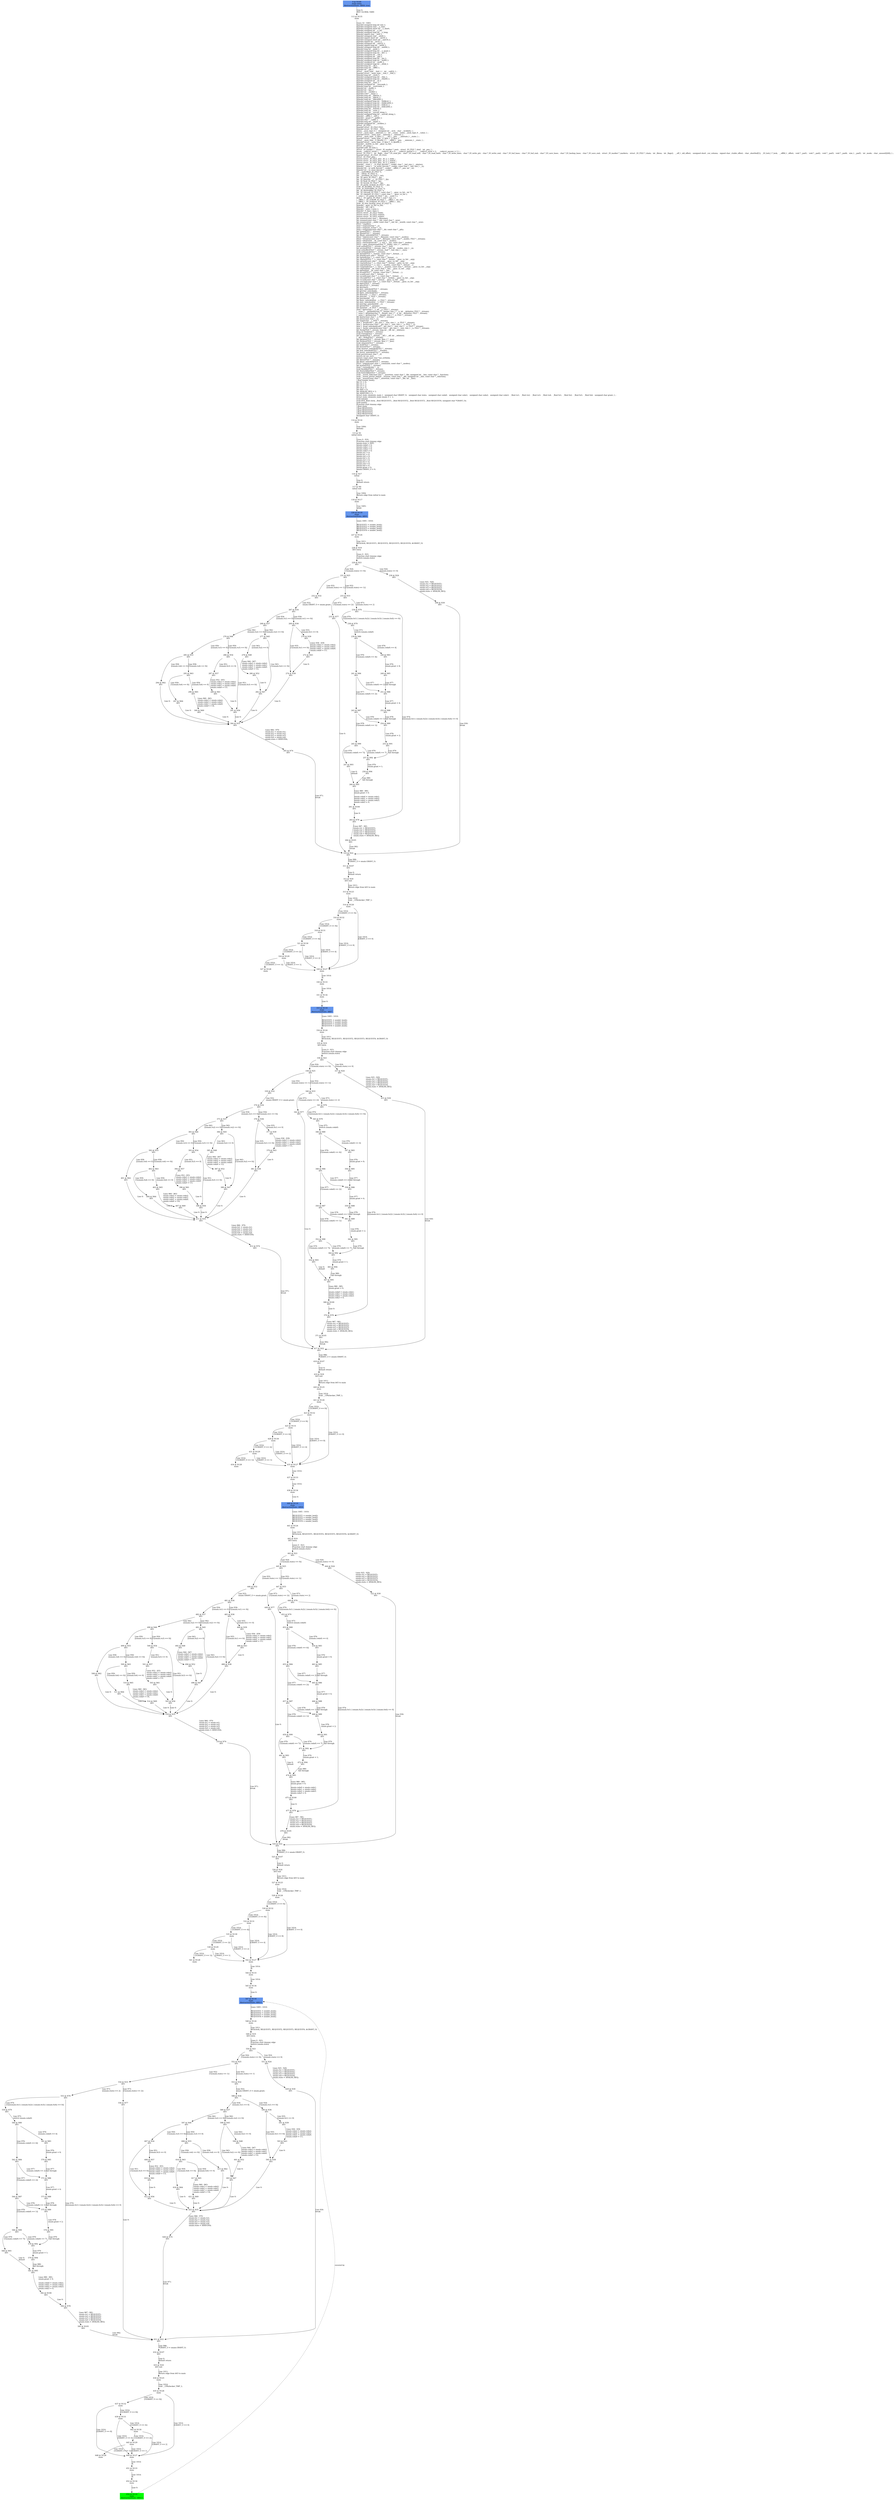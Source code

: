 digraph ARG {
node [style="filled" shape="box" color="white"]
0 [fillcolor="cornflowerblue" label="0 @ N109\nmain entry\nAbstractionState: ABS0: true\n" id="0"]
113 [label="113 @ N135\nmain\n" id="113"]
114 [label="114 @ N116\nmain\n" id="114"]
115 [label="115 @ N1\ninitial entry\n" id="115"]
116 [label="116 @ N17\ninitial\n" id="116"]
117 [label="117 @ N0\ninitial exit\n" id="117"]
118 [label="118 @ N117\nmain\n" id="118"]
226 [fillcolor="cornflowerblue" label="226 @ N118\nmain\nAbstractionState: ABS5\n" id="226"]
227 [label="227 @ N124\nmain\n" id="227"]
228 [label="228 @ N19\nb03 entry\n" id="228"]
229 [label="229 @ N21\nb03\n" id="229"]
231 [label="231 @ N25\nb03\n" id="231"]
233 [label="233 @ N33\nb03\n" id="233"]
235 [label="235 @ N77\nb03\n" id="235"]
310 [label="310 @ N22\nb03\n" id="310"]
311 [label="311 @ N107\nb03\n" id="311"]
312 [label="312 @ N18\nb03 exit\n" id="312"]
313 [label="313 @ N125\nmain\n" id="313"]
314 [label="314 @ N126\nmain\n" id="314"]
328 [label="328 @ N127\nmain\n" id="328"]
330 [label="330 @ N133\nmain\n" id="330"]
331 [label="331 @ N134\nmain\n" id="331"]
333 [fillcolor="cornflowerblue" label="333 @ N118\nmain\nAbstractionState: ABS7\n" id="333"]
334 [label="334 @ N124\nmain\n" id="334"]
335 [label="335 @ N19\nb03 entry\n" id="335"]
336 [label="336 @ N21\nb03\n" id="336"]
338 [label="338 @ N25\nb03\n" id="338"]
340 [label="340 @ N33\nb03\n" id="340"]
342 [label="342 @ N77\nb03\n" id="342"]
417 [label="417 @ N22\nb03\n" id="417"]
418 [label="418 @ N107\nb03\n" id="418"]
419 [label="419 @ N18\nb03 exit\n" id="419"]
420 [label="420 @ N125\nmain\n" id="420"]
421 [label="421 @ N126\nmain\n" id="421"]
435 [label="435 @ N127\nmain\n" id="435"]
437 [label="437 @ N133\nmain\n" id="437"]
438 [label="438 @ N134\nmain\n" id="438"]
440 [fillcolor="cornflowerblue" label="440 @ N118\nmain\nAbstractionState: ABS9\n" id="440"]
441 [label="441 @ N124\nmain\n" id="441"]
442 [label="442 @ N19\nb03 entry\n" id="442"]
443 [label="443 @ N21\nb03\n" id="443"]
445 [label="445 @ N25\nb03\n" id="445"]
447 [label="447 @ N33\nb03\n" id="447"]
449 [label="449 @ N77\nb03\n" id="449"]
524 [label="524 @ N22\nb03\n" id="524"]
525 [label="525 @ N107\nb03\n" id="525"]
526 [label="526 @ N18\nb03 exit\n" id="526"]
527 [label="527 @ N125\nmain\n" id="527"]
528 [label="528 @ N126\nmain\n" id="528"]
542 [label="542 @ N127\nmain\n" id="542"]
544 [label="544 @ N133\nmain\n" id="544"]
545 [label="545 @ N134\nmain\n" id="545"]
547 [fillcolor="cornflowerblue" label="547 @ N118\nmain\nAbstractionState: ABS11\n" id="547"]
548 [label="548 @ N124\nmain\n" id="548"]
549 [label="549 @ N19\nb03 entry\n" id="549"]
550 [label="550 @ N21\nb03\n" id="550"]
552 [label="552 @ N25\nb03\n" id="552"]
554 [label="554 @ N33\nb03\n" id="554"]
556 [label="556 @ N77\nb03\n" id="556"]
631 [label="631 @ N22\nb03\n" id="631"]
632 [label="632 @ N107\nb03\n" id="632"]
633 [label="633 @ N18\nb03 exit\n" id="633"]
634 [label="634 @ N125\nmain\n" id="634"]
635 [label="635 @ N126\nmain\n" id="635"]
649 [label="649 @ N127\nmain\n" id="649"]
651 [label="651 @ N133\nmain\n" id="651"]
652 [label="652 @ N134\nmain\n" id="652"]
654 [fillcolor="green" label="654 @ N118\nmain\nAbstractionState: ABS13\n" id="654"]
637 [label="637 @ N132\nmain\n" id="637"]
639 [label="639 @ N131\nmain\n" id="639"]
642 [label="642 @ N130\nmain\n" id="642"]
645 [label="645 @ N129\nmain\n" id="645"]
648 [label="648 @ N128\nmain\n" id="648"]
555 [label="555 @ N76\nb03\n" id="555"]
584 [label="584 @ N78\nb03\n" id="584"]
585 [label="585 @ N105\nb03\n" id="585"]
559 [label="559 @ N79\nb03\n" id="559"]
560 [label="560 @ N80\nb03\n" id="560"]
562 [label="562 @ N84\nb03\n" id="562"]
572 [label="572 @ N86\nb03\n" id="572"]
573 [label="573 @ N88\nb03\n" id="573"]
575 [label="575 @ N89\nb03\n" id="575"]
576 [label="576 @ N91\nb03\n" id="576"]
578 [label="578 @ N92\nb03\n" id="578"]
579 [label="579 @ N94\nb03\n" id="579"]
581 [label="581 @ N95\nb03\n" id="581"]
582 [label="582 @ N100\nb03\n" id="582"]
564 [label="564 @ N87\nb03\n" id="564"]
566 [label="566 @ N90\nb03\n" id="566"]
568 [label="568 @ N93\nb03\n" id="568"]
561 [label="561 @ N83\nb03\n" id="561"]
570 [label="570 @ N85\nb03\n" id="570"]
553 [label="553 @ N32\nb03\n" id="553"]
588 [label="588 @ N34\nb03\n" id="588"]
590 [label="590 @ N36\nb03\n" id="590"]
595 [label="595 @ N38\nb03\n" id="595"]
625 [label="625 @ N35\nb03\n" id="625"]
626 [label="626 @ N74\nb03\n" id="626"]
591 [label="591 @ N39\nb03\n" id="591"]
593 [label="593 @ N43\nb03\n" id="593"]
589 [label="589 @ N37\nb03\n" id="589"]
598 [label="598 @ N45\nb03\n" id="598"]
603 [label="603 @ N47\nb03\n" id="603"]
599 [label="599 @ N48\nb03\n" id="599"]
601 [label="601 @ N52\nb03\n" id="601"]
597 [label="597 @ N46\nb03\n" id="597"]
607 [label="607 @ N54\nb03\n" id="607"]
612 [label="612 @ N56\nb03\n" id="612"]
608 [label="608 @ N57\nb03\n" id="608"]
610 [label="610 @ N61\nb03\n" id="610"]
606 [label="606 @ N55\nb03\n" id="606"]
616 [label="616 @ N63\nb03\n" id="616"]
618 [label="618 @ N64\nb03\n" id="618"]
617 [label="617 @ N65\nb03\n" id="617"]
621 [label="621 @ N69\nb03\n" id="621"]
615 [label="615 @ N62\nb03\n" id="615"]
551 [label="551 @ N24\nb03\n" id="551"]
629 [label="629 @ N30\nb03\n" id="629"]
530 [label="530 @ N132\nmain\n" id="530"]
532 [label="532 @ N131\nmain\n" id="532"]
535 [label="535 @ N130\nmain\n" id="535"]
538 [label="538 @ N129\nmain\n" id="538"]
541 [label="541 @ N128\nmain\n" id="541"]
448 [label="448 @ N76\nb03\n" id="448"]
477 [label="477 @ N78\nb03\n" id="477"]
478 [label="478 @ N105\nb03\n" id="478"]
452 [label="452 @ N79\nb03\n" id="452"]
453 [label="453 @ N80\nb03\n" id="453"]
455 [label="455 @ N84\nb03\n" id="455"]
465 [label="465 @ N86\nb03\n" id="465"]
466 [label="466 @ N88\nb03\n" id="466"]
468 [label="468 @ N89\nb03\n" id="468"]
469 [label="469 @ N91\nb03\n" id="469"]
471 [label="471 @ N92\nb03\n" id="471"]
472 [label="472 @ N94\nb03\n" id="472"]
474 [label="474 @ N95\nb03\n" id="474"]
475 [label="475 @ N100\nb03\n" id="475"]
457 [label="457 @ N87\nb03\n" id="457"]
459 [label="459 @ N90\nb03\n" id="459"]
461 [label="461 @ N93\nb03\n" id="461"]
454 [label="454 @ N83\nb03\n" id="454"]
463 [label="463 @ N85\nb03\n" id="463"]
446 [label="446 @ N32\nb03\n" id="446"]
481 [label="481 @ N34\nb03\n" id="481"]
483 [label="483 @ N36\nb03\n" id="483"]
488 [label="488 @ N38\nb03\n" id="488"]
518 [label="518 @ N35\nb03\n" id="518"]
519 [label="519 @ N74\nb03\n" id="519"]
484 [label="484 @ N39\nb03\n" id="484"]
486 [label="486 @ N43\nb03\n" id="486"]
482 [label="482 @ N37\nb03\n" id="482"]
491 [label="491 @ N45\nb03\n" id="491"]
496 [label="496 @ N47\nb03\n" id="496"]
492 [label="492 @ N48\nb03\n" id="492"]
494 [label="494 @ N52\nb03\n" id="494"]
490 [label="490 @ N46\nb03\n" id="490"]
500 [label="500 @ N54\nb03\n" id="500"]
505 [label="505 @ N56\nb03\n" id="505"]
501 [label="501 @ N57\nb03\n" id="501"]
503 [label="503 @ N61\nb03\n" id="503"]
499 [label="499 @ N55\nb03\n" id="499"]
509 [label="509 @ N63\nb03\n" id="509"]
511 [label="511 @ N64\nb03\n" id="511"]
510 [label="510 @ N65\nb03\n" id="510"]
514 [label="514 @ N69\nb03\n" id="514"]
508 [label="508 @ N62\nb03\n" id="508"]
444 [label="444 @ N24\nb03\n" id="444"]
522 [label="522 @ N30\nb03\n" id="522"]
423 [label="423 @ N132\nmain\n" id="423"]
425 [label="425 @ N131\nmain\n" id="425"]
428 [label="428 @ N130\nmain\n" id="428"]
431 [label="431 @ N129\nmain\n" id="431"]
434 [label="434 @ N128\nmain\n" id="434"]
341 [label="341 @ N76\nb03\n" id="341"]
370 [label="370 @ N78\nb03\n" id="370"]
371 [label="371 @ N105\nb03\n" id="371"]
345 [label="345 @ N79\nb03\n" id="345"]
346 [label="346 @ N80\nb03\n" id="346"]
348 [label="348 @ N84\nb03\n" id="348"]
358 [label="358 @ N86\nb03\n" id="358"]
359 [label="359 @ N88\nb03\n" id="359"]
361 [label="361 @ N89\nb03\n" id="361"]
362 [label="362 @ N91\nb03\n" id="362"]
364 [label="364 @ N92\nb03\n" id="364"]
365 [label="365 @ N94\nb03\n" id="365"]
367 [label="367 @ N95\nb03\n" id="367"]
368 [label="368 @ N100\nb03\n" id="368"]
350 [label="350 @ N87\nb03\n" id="350"]
352 [label="352 @ N90\nb03\n" id="352"]
354 [label="354 @ N93\nb03\n" id="354"]
347 [label="347 @ N83\nb03\n" id="347"]
356 [label="356 @ N85\nb03\n" id="356"]
339 [label="339 @ N32\nb03\n" id="339"]
374 [label="374 @ N34\nb03\n" id="374"]
376 [label="376 @ N36\nb03\n" id="376"]
381 [label="381 @ N38\nb03\n" id="381"]
411 [label="411 @ N35\nb03\n" id="411"]
412 [label="412 @ N74\nb03\n" id="412"]
377 [label="377 @ N39\nb03\n" id="377"]
379 [label="379 @ N43\nb03\n" id="379"]
375 [label="375 @ N37\nb03\n" id="375"]
384 [label="384 @ N45\nb03\n" id="384"]
389 [label="389 @ N47\nb03\n" id="389"]
385 [label="385 @ N48\nb03\n" id="385"]
387 [label="387 @ N52\nb03\n" id="387"]
383 [label="383 @ N46\nb03\n" id="383"]
393 [label="393 @ N54\nb03\n" id="393"]
398 [label="398 @ N56\nb03\n" id="398"]
394 [label="394 @ N57\nb03\n" id="394"]
396 [label="396 @ N61\nb03\n" id="396"]
392 [label="392 @ N55\nb03\n" id="392"]
402 [label="402 @ N63\nb03\n" id="402"]
404 [label="404 @ N64\nb03\n" id="404"]
403 [label="403 @ N65\nb03\n" id="403"]
407 [label="407 @ N69\nb03\n" id="407"]
401 [label="401 @ N62\nb03\n" id="401"]
337 [label="337 @ N24\nb03\n" id="337"]
415 [label="415 @ N30\nb03\n" id="415"]
316 [label="316 @ N132\nmain\n" id="316"]
318 [label="318 @ N131\nmain\n" id="318"]
321 [label="321 @ N130\nmain\n" id="321"]
324 [label="324 @ N129\nmain\n" id="324"]
327 [label="327 @ N128\nmain\n" id="327"]
234 [label="234 @ N76\nb03\n" id="234"]
263 [label="263 @ N78\nb03\n" id="263"]
264 [label="264 @ N105\nb03\n" id="264"]
238 [label="238 @ N79\nb03\n" id="238"]
239 [label="239 @ N80\nb03\n" id="239"]
241 [label="241 @ N84\nb03\n" id="241"]
251 [label="251 @ N86\nb03\n" id="251"]
252 [label="252 @ N88\nb03\n" id="252"]
254 [label="254 @ N89\nb03\n" id="254"]
255 [label="255 @ N91\nb03\n" id="255"]
257 [label="257 @ N92\nb03\n" id="257"]
258 [label="258 @ N94\nb03\n" id="258"]
260 [label="260 @ N95\nb03\n" id="260"]
261 [label="261 @ N100\nb03\n" id="261"]
243 [label="243 @ N87\nb03\n" id="243"]
245 [label="245 @ N90\nb03\n" id="245"]
247 [label="247 @ N93\nb03\n" id="247"]
240 [label="240 @ N83\nb03\n" id="240"]
249 [label="249 @ N85\nb03\n" id="249"]
232 [label="232 @ N32\nb03\n" id="232"]
267 [label="267 @ N34\nb03\n" id="267"]
269 [label="269 @ N36\nb03\n" id="269"]
274 [label="274 @ N38\nb03\n" id="274"]
304 [label="304 @ N35\nb03\n" id="304"]
305 [label="305 @ N74\nb03\n" id="305"]
270 [label="270 @ N39\nb03\n" id="270"]
272 [label="272 @ N43\nb03\n" id="272"]
268 [label="268 @ N37\nb03\n" id="268"]
277 [label="277 @ N45\nb03\n" id="277"]
282 [label="282 @ N47\nb03\n" id="282"]
278 [label="278 @ N48\nb03\n" id="278"]
280 [label="280 @ N52\nb03\n" id="280"]
276 [label="276 @ N46\nb03\n" id="276"]
286 [label="286 @ N54\nb03\n" id="286"]
291 [label="291 @ N56\nb03\n" id="291"]
287 [label="287 @ N57\nb03\n" id="287"]
289 [label="289 @ N61\nb03\n" id="289"]
285 [label="285 @ N55\nb03\n" id="285"]
295 [label="295 @ N63\nb03\n" id="295"]
297 [label="297 @ N64\nb03\n" id="297"]
296 [label="296 @ N65\nb03\n" id="296"]
300 [label="300 @ N69\nb03\n" id="300"]
294 [label="294 @ N62\nb03\n" id="294"]
230 [label="230 @ N24\nb03\n" id="230"]
308 [label="308 @ N30\nb03\n" id="308"]
0 -> 113 [label="Line 0: \lINIT GLOBAL VARS\l" id="0 -> 113"]
113 -> 114 [label="Lines 33 - 1003: \ltypedef unsigned long int size_t;\ltypedef unsigned char __u_char;\ltypedef unsigned short int __u_short;\ltypedef unsigned int __u_int;\ltypedef unsigned long int __u_long;\ltypedef signed char __int8_t;\ltypedef unsigned char __uint8_t;\ltypedef signed short int __int16_t;\ltypedef unsigned short int __uint16_t;\ltypedef signed int __int32_t;\ltypedef unsigned int __uint32_t;\ltypedef signed long int __int64_t;\ltypedef unsigned long int __uint64_t;\ltypedef long int __quad_t;\ltypedef unsigned long int __u_quad_t;\ltypedef unsigned long int __dev_t;\ltypedef unsigned int __uid_t;\ltypedef unsigned int __gid_t;\ltypedef unsigned long int __ino_t;\ltypedef unsigned long int __ino64_t;\ltypedef unsigned int __mode_t;\ltypedef unsigned long int __nlink_t;\ltypedef long int __off_t;\ltypedef long int __off64_t;\ltypedef int __pid_t;\lstruct __anon_type___fsid_t {   int __val[2]; } ;\ltypedef struct __anon_type___fsid_t __fsid_t;\ltypedef long int __clock_t;\ltypedef unsigned long int __rlim_t;\ltypedef unsigned long int __rlim64_t;\ltypedef unsigned int __id_t;\ltypedef long int __time_t;\ltypedef unsigned int __useconds_t;\ltypedef long int __suseconds_t;\ltypedef int __daddr_t;\ltypedef int __key_t;\ltypedef int __clockid_t;\ltypedef void *__timer_t;\ltypedef long int __blksize_t;\ltypedef long int __blkcnt_t;\ltypedef long int __blkcnt64_t;\ltypedef unsigned long int __fsblkcnt_t;\ltypedef unsigned long int __fsblkcnt64_t;\ltypedef unsigned long int __fsfilcnt_t;\ltypedef unsigned long int __fsfilcnt64_t;\ltypedef long int __fsword_t;\ltypedef long int __ssize_t;\ltypedef long int __syscall_slong_t;\ltypedef unsigned long int __syscall_ulong_t;\ltypedef __off64_t __loff_t;\ltypedef __quad_t *__qaddr_t;\ltypedef char *__caddr_t;\ltypedef long int __intptr_t;\ltypedef unsigned int __socklen_t;\lstruct _IO_FILE ;\ltypedef struct _IO_FILE FILE;\ltypedef struct _IO_FILE __FILE;\lunion __anon_type_0 {   unsigned int __wch;   char __wchb[4]; } ;\lstruct __anon_type___mbstate_t {   int __count;   union __anon_type_0 __value; } ;\ltypedef struct __anon_type___mbstate_t __mbstate_t;\lstruct __anon_type__G_fpos_t {   __off_t __pos;   __mbstate_t __state; } ;\ltypedef struct __anon_type__G_fpos_t _G_fpos_t;\lstruct __anon_type__G_fpos64_t {   __off64_t __pos;   __mbstate_t __state; } ;\ltypedef struct __anon_type__G_fpos_t _G_fpos64_t;\ltypedef __builtin_va_list __gnuc_va_list;\lstruct _IO_jump_t ;\ltypedef void _IO_lock_t;\lstruct _IO_marker {   struct _IO_marker *_next;   struct _IO_FILE *_sbuf;   int _pos; } ;\lenum __codecvt_result {   __codecvt_ok = 0,   __codecvt_partial = 1,   __codecvt_error = 2,   __codecvt_noconv = 3 } ;\lstruct _IO_FILE {   int _flags;   char *_IO_read_ptr;   char *_IO_read_end;   char *_IO_read_base;   char *_IO_write_base;   char *_IO_write_ptr;   char *_IO_write_end;   char *_IO_buf_base;   char *_IO_buf_end;   char *_IO_save_base;   char *_IO_backup_base;   char *_IO_save_end;   struct _IO_marker *_markers;   struct _IO_FILE *_chain;   int _fileno;   int _flags2;   __off_t _old_offset;   unsigned short _cur_column;   signed char _vtable_offset;   char _shortbuf[1];   _IO_lock_t *_lock;   __off64_t _offset;   void *__pad1;   void *__pad2;   void *__pad3;   void *__pad4;   size_t __pad5;   int _mode;   char _unused2[40]; } ;\ltypedef struct _IO_FILE _IO_FILE;\lstruct _IO_FILE_plus ;\lextern struct _IO_FILE_plus _IO_2_1_stdin_;\lextern struct _IO_FILE_plus _IO_2_1_stdout_;\lextern struct _IO_FILE_plus _IO_2_1_stderr_;\ltypedef __ssize_t  __io_read_fn(void *__cookie, char *__buf, size_t __nbytes);\ltypedef __ssize_t  __io_write_fn(void *__cookie, const char *__buf, size_t __n);\ltypedef int __io_seek_fn(void *__cookie, __off64_t *__pos, int __w);\ltypedef int __io_close_fn(void *__cookie);\lint __underflow(_IO_FILE *);\lint __uflow(_IO_FILE *);\lint __overflow(_IO_FILE *, int);\lint _IO_getc(_IO_FILE *__fp);\lint _IO_putc(int __c, _IO_FILE *__fp);\lint _IO_feof(_IO_FILE *__fp);\lint _IO_ferror(_IO_FILE *__fp);\lint _IO_peekc_locked(_IO_FILE *__fp);\lvoid _IO_flockfile(_IO_FILE *);\lvoid _IO_funlockfile(_IO_FILE *);\lint _IO_ftrylockfile(_IO_FILE *);\lint _IO_vfscanf(_IO_FILE *, const char *, __gnuc_va_list , int *);\lint _IO_vfprintf(_IO_FILE *, const char *, __gnuc_va_list );\l__ssize_t  _IO_padn(_IO_FILE *, int, __ssize_t );\lsize_t  _IO_sgetn(_IO_FILE *, void *, size_t );\l__off64_t  _IO_seekoff(_IO_FILE *, __off64_t , int, int);\l__off64_t  _IO_seekpos(_IO_FILE *, __off64_t , int);\lvoid _IO_free_backup_area(_IO_FILE *);\ltypedef __gnuc_va_list va_list;\ltypedef __off_t off_t;\ltypedef __ssize_t ssize_t;\ltypedef _G_fpos_t fpos_t;\lextern struct _IO_FILE *stdin;\lextern struct _IO_FILE *stdout;\lextern struct _IO_FILE *stderr;\lint remove(const char *__filename);\lint rename(const char *__old, const char *__new);\lint renameat(int __oldfd, const char *__old, int __newfd, const char *__new);\lFILE * tmpfile();\lchar * tmpnam(char *__s);\lchar * tmpnam_r(char *__s);\lchar * tempnam(const char *__dir, const char *__pfx);\lint fclose(FILE *__stream);\lint fflush(FILE *__stream);\lint fflush_unlocked(FILE *__stream);\lFILE * fopen(const char *__filename, const char *__modes);\lFILE * freopen(const char *__filename, const char *__modes, FILE *__stream);\lFILE * fdopen(int __fd, const char *__modes);\lFILE * fmemopen(void *__s, size_t __len, const char *__modes);\lFILE * open_memstream(char **__bufloc, size_t *__sizeloc);\lvoid setbuf(FILE *__stream, char *__buf);\lint setvbuf(FILE *__stream, char *__buf, int __modes, size_t __n);\lvoid setbuffer(FILE *__stream, char *__buf, size_t __size);\lvoid setlinebuf(FILE *__stream);\lint fprintf(FILE *__stream, const char *__format, ...);\lint printf(const char *__format, ...);\lint sprintf(char *__s, const char *__format, ...);\lint vfprintf(FILE *__s, const char *__format, __gnuc_va_list __arg);\lint vprintf(const char *__format, __gnuc_va_list __arg);\lint vsprintf(char *__s, const char *__format, __gnuc_va_list __arg);\lint snprintf(char *__s, size_t __maxlen, const char *__format, ...);\lint vsnprintf(char *__s, size_t __maxlen, const char *__format, __gnuc_va_list __arg);\lint vdprintf(int __fd, const char *__fmt, __gnuc_va_list __arg);\lint dprintf(int __fd, const char *__fmt, ...);\lint fscanf(FILE *__stream, const char *__format, ...);\lint scanf(const char *__format, ...);\lint sscanf(const char *__s, const char *__format, ...);\lint vfscanf(FILE *__s, const char *__format, __gnuc_va_list __arg);\lint vscanf(const char *__format, __gnuc_va_list __arg);\lint vsscanf(const char *__s, const char *__format, __gnuc_va_list __arg);\lint fgetc(FILE *__stream);\lint getc(FILE *__stream);\lint getchar();\lint getc_unlocked(FILE *__stream);\lint getchar_unlocked();\lint fgetc_unlocked(FILE *__stream);\lint fputc(int __c, FILE *__stream);\lint putc(int __c, FILE *__stream);\lint putchar(int __c);\lint fputc_unlocked(int __c, FILE *__stream);\lint putc_unlocked(int __c, FILE *__stream);\lint putchar_unlocked(int __c);\lint getw(FILE *__stream);\lint putw(int __w, FILE *__stream);\lchar * fgets(char *__s, int __n, FILE *__stream);\l__ssize_t  __getdelim(char **__lineptr, size_t *__n, int __delimiter, FILE *__stream);\l__ssize_t  getdelim(char **__lineptr, size_t *__n, int __delimiter, FILE *__stream);\l__ssize_t  getline(char **__lineptr, size_t *__n, FILE *__stream);\lint fputs(const char *__s, FILE *__stream);\lint puts(const char *__s);\lint ungetc(int __c, FILE *__stream);\lsize_t  fread(void *__ptr, size_t __size, size_t __n, FILE *__stream);\lsize_t  fwrite(const void *__ptr, size_t __size, size_t __n, FILE *__s);\lsize_t  fread_unlocked(void *__ptr, size_t __size, size_t __n, FILE *__stream);\lsize_t  fwrite_unlocked(const void *__ptr, size_t __size, size_t __n, FILE *__stream);\lint fseek(FILE *__stream, long int __off, int __whence);\llong int ftell(FILE *__stream);\lvoid rewind(FILE *__stream);\lint fseeko(FILE *__stream, __off_t __off, int __whence);\l__off_t  ftello(FILE *__stream);\lint fgetpos(FILE *__stream, fpos_t *__pos);\lint fsetpos(FILE *__stream, fpos_t *__pos);\lvoid clearerr(FILE *__stream);\lint feof(FILE *__stream);\lint ferror(FILE *__stream);\lvoid clearerr_unlocked(FILE *__stream);\lint feof_unlocked(FILE *__stream);\lint ferror_unlocked(FILE *__stream);\lvoid perror(const char *__s);\lextern int sys_nerr;\lextern const const char *sys_errlist[];\lint fileno(FILE *__stream);\lint fileno_unlocked(FILE *__stream);\lFILE * popen(const char *__command, const char *__modes);\lint pclose(FILE *__stream);\lchar * ctermid(char *__s);\lvoid flockfile(FILE *__stream);\lint ftrylockfile(FILE *__stream);\lvoid funlockfile(FILE *__stream);\lvoid __assert_fail(const char *__assertion, const char *__file, unsigned int __line, const char *__function);\lvoid __assert_perror_fail(int __errnum, const char *__file, unsigned int __line, const char *__function);\lvoid __assert(const char *__assertion, const char *__file, int __line);\l_Bool nondet_bool();\lint U1 = 0;\lint U2 = 1;\lint U3 = 2;\lint U4 = 3;\lint INIT = 0;\lint ANALISI_REQ = 1;\lint ASSEGNA = 2;\lstruct state_elements_main {   unsigned char GRANT_O;   unsigned char stato;   unsigned char coda0;   unsigned char coda1;   unsigned char coda2;   unsigned char coda3;   _Bool ru1;   _Bool ru2;   _Bool ru3;   _Bool ru4;   _Bool fu1;   _Bool fu2;   _Bool fu3;   _Bool fu4;   unsigned char grant; } ;\lstruct state_elements_main smain = {  };\lvoid initial();\lvoid b03(_Bool clock, _Bool REQUEST1, _Bool REQUEST2, _Bool REQUEST3, _Bool REQUEST4, unsigned char *GRANT_O);\lvoid main();\lFunction start dummy edge\l_Bool clock;\l_Bool REQUEST1;\l_Bool REQUEST2;\l_Bool REQUEST3;\l_Bool REQUEST4;\lunsigned char GRANT_O;\l" id="113 -> 114"]
114 -> 115 [label="Line 1004: \linitial()\l" id="114 -> 115"]
115 -> 116 [label="Lines 0 - 910: \lFunction start dummy edge\lsmain.stato = INIT;\lsmain.coda0 = 0;\lsmain.coda1 = 0;\lsmain.coda2 = 0;\lsmain.coda3 = 0;\lsmain.ru1 = 0;\lsmain.fu1 = 0;\lsmain.ru2 = 0;\lsmain.fu2 = 0;\lsmain.ru3 = 0;\lsmain.fu3 = 0;\lsmain.ru4 = 0;\lsmain.fu4 = 0;\lsmain.grant = 0;\lsmain.GRANT_O = 0;\l" id="115 -> 116"]
116 -> 117 [label="Line 0: \ldefault return\l" id="116 -> 117"]
117 -> 118 [label="Line 1004: \lReturn edge from initial to main\l" id="117 -> 118"]
118 -> 226 [label="Line 1005: \lwhile\l" id="118 -> 226"]
226 -> 227 [label="Lines 1005 - 1010: \l\lREQUEST1 = nondet_bool();\lREQUEST2 = nondet_bool();\lREQUEST3 = nondet_bool();\lREQUEST4 = nondet_bool();\l" id="226 -> 227"]
227 -> 228 [label="Line 1011: \lb03(clock, REQUEST1, REQUEST2, REQUEST3, REQUEST4, &GRANT_O)\l" id="227 -> 228"]
228 -> 229 [label="Lines 0 - 923: \lFunction start dummy edge\lswitch (smain.stato)\l" id="228 -> 229"]
229 -> 230 [label="Line 924: \l[(smain.stato) == 0]\l" id="229 -> 230"]
229 -> 231 [label="Line 924: \l[!((smain.stato) == 0)]\l" id="229 -> 231"]
231 -> 232 [label="Line 932: \l[(smain.stato) == 1]\l" id="231 -> 232"]
231 -> 233 [label="Line 932: \l[!((smain.stato) == 1)]\l" id="231 -> 233"]
233 -> 234 [label="Line 973: \l[(smain.stato) == 2]\l" id="233 -> 234"]
233 -> 235 [label="Line 973: \l[!((smain.stato) == 2)]\l" id="233 -> 235"]
235 -> 310 [label="Line 0: \l\l" id="235 -> 310"]
310 -> 311 [label="Line 996: \l*GRANT_O = smain.GRANT_O;\l" id="310 -> 311"]
311 -> 312 [label="Line 0: \ldefault return\l" id="311 -> 312"]
312 -> 313 [label="Line 1011: \lReturn edge from b03 to main\l" id="312 -> 313"]
313 -> 314 [label="Line 1014: \lvoid __CPAchecker_TMP_1;\l" id="313 -> 314"]
314 -> 316 [label="Line 1014: \l[!(GRANT_O == 0)]\l" id="314 -> 316"]
314 -> 328 [label="Line 1014: \l[GRANT_O == 0]\l" id="314 -> 328"]
328 -> 330 [label="Line 1014: \l0;\l" id="328 -> 330"]
330 -> 331 [label="Line 1014: \l0;\l" id="330 -> 331"]
331 -> 333 [label="Line 0: \l\l" id="331 -> 333"]
333 -> 334 [label="Lines 1005 - 1010: \l\lREQUEST1 = nondet_bool();\lREQUEST2 = nondet_bool();\lREQUEST3 = nondet_bool();\lREQUEST4 = nondet_bool();\l" id="333 -> 334"]
334 -> 335 [label="Line 1011: \lb03(clock, REQUEST1, REQUEST2, REQUEST3, REQUEST4, &GRANT_O)\l" id="334 -> 335"]
335 -> 336 [label="Lines 0 - 923: \lFunction start dummy edge\lswitch (smain.stato)\l" id="335 -> 336"]
336 -> 337 [label="Line 924: \l[(smain.stato) == 0]\l" id="336 -> 337"]
336 -> 338 [label="Line 924: \l[!((smain.stato) == 0)]\l" id="336 -> 338"]
338 -> 339 [label="Line 932: \l[(smain.stato) == 1]\l" id="338 -> 339"]
338 -> 340 [label="Line 932: \l[!((smain.stato) == 1)]\l" id="338 -> 340"]
340 -> 341 [label="Line 973: \l[(smain.stato) == 2]\l" id="340 -> 341"]
340 -> 342 [label="Line 973: \l[!((smain.stato) == 2)]\l" id="340 -> 342"]
342 -> 417 [label="Line 0: \l\l" id="342 -> 417"]
417 -> 418 [label="Line 996: \l*GRANT_O = smain.GRANT_O;\l" id="417 -> 418"]
418 -> 419 [label="Line 0: \ldefault return\l" id="418 -> 419"]
419 -> 420 [label="Line 1011: \lReturn edge from b03 to main\l" id="419 -> 420"]
420 -> 421 [label="Line 1014: \lvoid __CPAchecker_TMP_1;\l" id="420 -> 421"]
421 -> 423 [label="Line 1014: \l[!(GRANT_O == 0)]\l" id="421 -> 423"]
421 -> 435 [label="Line 1014: \l[GRANT_O == 0]\l" id="421 -> 435"]
435 -> 437 [label="Line 1014: \l0;\l" id="435 -> 437"]
437 -> 438 [label="Line 1014: \l0;\l" id="437 -> 438"]
438 -> 440 [label="Line 0: \l\l" id="438 -> 440"]
440 -> 441 [label="Lines 1005 - 1010: \l\lREQUEST1 = nondet_bool();\lREQUEST2 = nondet_bool();\lREQUEST3 = nondet_bool();\lREQUEST4 = nondet_bool();\l" id="440 -> 441"]
441 -> 442 [label="Line 1011: \lb03(clock, REQUEST1, REQUEST2, REQUEST3, REQUEST4, &GRANT_O)\l" id="441 -> 442"]
442 -> 443 [label="Lines 0 - 923: \lFunction start dummy edge\lswitch (smain.stato)\l" id="442 -> 443"]
443 -> 444 [label="Line 924: \l[(smain.stato) == 0]\l" id="443 -> 444"]
443 -> 445 [label="Line 924: \l[!((smain.stato) == 0)]\l" id="443 -> 445"]
445 -> 446 [label="Line 932: \l[(smain.stato) == 1]\l" id="445 -> 446"]
445 -> 447 [label="Line 932: \l[!((smain.stato) == 1)]\l" id="445 -> 447"]
447 -> 448 [label="Line 973: \l[(smain.stato) == 2]\l" id="447 -> 448"]
447 -> 449 [label="Line 973: \l[!((smain.stato) == 2)]\l" id="447 -> 449"]
449 -> 524 [label="Line 0: \l\l" id="449 -> 524"]
524 -> 525 [label="Line 996: \l*GRANT_O = smain.GRANT_O;\l" id="524 -> 525"]
525 -> 526 [label="Line 0: \ldefault return\l" id="525 -> 526"]
526 -> 527 [label="Line 1011: \lReturn edge from b03 to main\l" id="526 -> 527"]
527 -> 528 [label="Line 1014: \lvoid __CPAchecker_TMP_1;\l" id="527 -> 528"]
528 -> 530 [label="Line 1014: \l[!(GRANT_O == 0)]\l" id="528 -> 530"]
528 -> 542 [label="Line 1014: \l[GRANT_O == 0]\l" id="528 -> 542"]
542 -> 544 [label="Line 1014: \l0;\l" id="542 -> 544"]
544 -> 545 [label="Line 1014: \l0;\l" id="544 -> 545"]
545 -> 547 [label="Line 0: \l\l" id="545 -> 547"]
654 -> 547 [style="dashed" weight="0" label="covered by"]
547 -> 548 [label="Lines 1005 - 1010: \l\lREQUEST1 = nondet_bool();\lREQUEST2 = nondet_bool();\lREQUEST3 = nondet_bool();\lREQUEST4 = nondet_bool();\l" id="547 -> 548"]
548 -> 549 [label="Line 1011: \lb03(clock, REQUEST1, REQUEST2, REQUEST3, REQUEST4, &GRANT_O)\l" id="548 -> 549"]
549 -> 550 [label="Lines 0 - 923: \lFunction start dummy edge\lswitch (smain.stato)\l" id="549 -> 550"]
550 -> 551 [label="Line 924: \l[(smain.stato) == 0]\l" id="550 -> 551"]
550 -> 552 [label="Line 924: \l[!((smain.stato) == 0)]\l" id="550 -> 552"]
552 -> 553 [label="Line 932: \l[(smain.stato) == 1]\l" id="552 -> 553"]
552 -> 554 [label="Line 932: \l[!((smain.stato) == 1)]\l" id="552 -> 554"]
554 -> 555 [label="Line 973: \l[(smain.stato) == 2]\l" id="554 -> 555"]
554 -> 556 [label="Line 973: \l[!((smain.stato) == 2)]\l" id="554 -> 556"]
556 -> 631 [label="Line 0: \l\l" id="556 -> 631"]
631 -> 632 [label="Line 996: \l*GRANT_O = smain.GRANT_O;\l" id="631 -> 632"]
632 -> 633 [label="Line 0: \ldefault return\l" id="632 -> 633"]
633 -> 634 [label="Line 1011: \lReturn edge from b03 to main\l" id="633 -> 634"]
634 -> 635 [label="Line 1014: \lvoid __CPAchecker_TMP_1;\l" id="634 -> 635"]
635 -> 637 [label="Line 1014: \l[!(GRANT_O == 0)]\l" id="635 -> 637"]
635 -> 649 [label="Line 1014: \l[GRANT_O == 0]\l" id="635 -> 649"]
649 -> 651 [label="Line 1014: \l0;\l" id="649 -> 651"]
651 -> 652 [label="Line 1014: \l0;\l" id="651 -> 652"]
652 -> 654 [label="Line 0: \l\l" id="652 -> 654"]
637 -> 639 [label="Line 1014: \l[!(GRANT_O == 8)]\l" id="637 -> 639"]
637 -> 649 [label="Line 1014: \l[GRANT_O == 8]\l" id="637 -> 649"]
639 -> 642 [label="Line 1014: \l[!(GRANT_O == 4)]\l" id="639 -> 642"]
639 -> 649 [label="Line 1014: \l[GRANT_O == 4]\l" id="639 -> 649"]
642 -> 645 [label="Line 1014: \l[!(GRANT_O == 2)]\l" id="642 -> 645"]
642 -> 649 [label="Line 1014: \l[GRANT_O == 2]\l" id="642 -> 649"]
645 -> 648 [label="Line 1014: \l[!(GRANT_O == 1)]\l" id="645 -> 648"]
645 -> 649 [label="Line 1014: \l[GRANT_O == 1]\l" id="645 -> 649"]
555 -> 559 [label="Line 974: \l[!(((((smain.fu1) | (smain.fu2)) | (smain.fu3)) | (smain.fu4)) == 0)]\l" id="555 -> 559"]
555 -> 584 [label="Line 974: \l[((((smain.fu1) | (smain.fu2)) | (smain.fu3)) | (smain.fu4)) == 0]\l" id="555 -> 584"]
584 -> 585 [label="Lines 987 - 991: \lsmain.ru1 = REQUEST1;\lsmain.ru2 = REQUEST2;\lsmain.ru3 = REQUEST3;\lsmain.ru4 = REQUEST4;\lsmain.stato = ANALISI_REQ;\l" id="584 -> 585"]
585 -> 631 [label="Line 992: \lbreak\l" id="585 -> 631"]
559 -> 560 [label="Line 975: \lswitch (smain.coda0)\l" id="559 -> 560"]
560 -> 561 [label="Line 976: \l[(smain.coda0) == 4]\l" id="560 -> 561"]
560 -> 562 [label="Line 976: \l[!((smain.coda0) == 4)]\l" id="560 -> 562"]
562 -> 564 [label="Line 977: \l[!((smain.coda0) == 2)]\l" id="562 -> 564"]
562 -> 572 [label="Line 977: \l[(smain.coda0) == 2]\l" id="562 -> 572"]
572 -> 573 [label="Line 977: \lsmain.grant = 4;\l" id="572 -> 573"]
573 -> 575 [label="Line 978: \lfall through\l" id="573 -> 575"]
575 -> 576 [label="Line 978: \lsmain.grant = 2;\l" id="575 -> 576"]
576 -> 578 [label="Line 979: \lfall through\l" id="576 -> 578"]
578 -> 579 [label="Line 979: \lsmain.grant = 1;\l" id="578 -> 579"]
579 -> 581 [label="Line 980: \lfall through\l" id="579 -> 581"]
581 -> 582 [label="Lines 980 - 985: \lsmain.grant = 0;\l\lsmain.coda0 = smain.coda1;\lsmain.coda1 = smain.coda2;\lsmain.coda2 = smain.coda3;\lsmain.coda3 = 0;\l" id="581 -> 582"]
582 -> 584 [label="Line 0: \l\l" id="582 -> 584"]
564 -> 566 [label="Line 978: \l[!((smain.coda0) == 1)]\l" id="564 -> 566"]
564 -> 575 [label="Line 978: \l[(smain.coda0) == 1]\l" id="564 -> 575"]
566 -> 568 [label="Line 979: \l[!((smain.coda0) == 7)]\l" id="566 -> 568"]
566 -> 578 [label="Line 979: \l[(smain.coda0) == 7]\l" id="566 -> 578"]
568 -> 581 [label="Line 0: \ldefault\l" id="568 -> 581"]
561 -> 570 [label="Line 976: \lsmain.grant = 8;\l" id="561 -> 570"]
570 -> 572 [label="Line 977: \lfall through\l" id="570 -> 572"]
553 -> 588 [label="Line 933: \lsmain.GRANT_O = smain.grant;\l" id="553 -> 588"]
588 -> 589 [label="Line 934: \l[(smain.ru1) == 0]\l" id="588 -> 589"]
588 -> 590 [label="Line 934: \l[!((smain.ru1) == 0)]\l" id="588 -> 590"]
590 -> 591 [label="Line 935: \l[(smain.fu1) == 0]\l" id="590 -> 591"]
590 -> 595 [label="Line 935: \l[!((smain.fu1) == 0)]\l" id="590 -> 595"]
595 -> 625 [label="Line 0: \l\l" id="595 -> 625"]
625 -> 626 [label="Lines 966 - 970: \lsmain.fu1 = smain.ru1;\lsmain.fu2 = smain.ru2;\lsmain.fu3 = smain.ru3;\lsmain.fu4 = smain.ru4;\lsmain.stato = ASSEGNA;\l" id="625 -> 626"]
626 -> 631 [label="Line 971: \lbreak\l" id="626 -> 631"]
591 -> 593 [label="Lines 936 - 939: \lsmain.coda3 = smain.coda2;\lsmain.coda2 = smain.coda1;\lsmain.coda1 = smain.coda0;\lsmain.coda0 = U1;\l" id="591 -> 593"]
593 -> 595 [label="Line 0: \l\l" id="593 -> 595"]
589 -> 597 [label="Line 942: \l[(smain.ru2) == 0]\l" id="589 -> 597"]
589 -> 598 [label="Line 942: \l[!((smain.ru2) == 0)]\l" id="589 -> 598"]
598 -> 599 [label="Line 943: \l[(smain.fu2) == 0]\l" id="598 -> 599"]
598 -> 603 [label="Line 943: \l[!((smain.fu2) == 0)]\l" id="598 -> 603"]
603 -> 625 [label="Line 0: \l\l" id="603 -> 625"]
599 -> 601 [label="Lines 944 - 947: \lsmain.coda3 = smain.coda2;\lsmain.coda2 = smain.coda1;\lsmain.coda1 = smain.coda0;\lsmain.coda0 = U2;\l" id="599 -> 601"]
601 -> 603 [label="Line 0: \l\l" id="601 -> 603"]
597 -> 606 [label="Line 950: \l[(smain.ru3) == 0]\l" id="597 -> 606"]
597 -> 607 [label="Line 950: \l[!((smain.ru3) == 0)]\l" id="597 -> 607"]
607 -> 608 [label="Line 951: \l[(smain.fu3) == 0]\l" id="607 -> 608"]
607 -> 612 [label="Line 951: \l[!((smain.fu3) == 0)]\l" id="607 -> 612"]
612 -> 625 [label="Line 0: \l\l" id="612 -> 625"]
608 -> 610 [label="Lines 952 - 955: \lsmain.coda3 = smain.coda2;\lsmain.coda2 = smain.coda1;\lsmain.coda1 = smain.coda0;\lsmain.coda0 = U3;\l" id="608 -> 610"]
610 -> 612 [label="Line 0: \l\l" id="610 -> 612"]
606 -> 615 [label="Line 958: \l[(smain.ru4) == 0]\l" id="606 -> 615"]
606 -> 616 [label="Line 958: \l[!((smain.ru4) == 0)]\l" id="606 -> 616"]
616 -> 617 [label="Line 959: \l[(smain.fu4) == 0]\l" id="616 -> 617"]
616 -> 618 [label="Line 959: \l[!((smain.fu4) == 0)]\l" id="616 -> 618"]
618 -> 625 [label="Line 0: \l\l" id="618 -> 625"]
617 -> 621 [label="Lines 960 - 963: \lsmain.coda3 = smain.coda2;\lsmain.coda2 = smain.coda1;\lsmain.coda1 = smain.coda0;\lsmain.coda0 = U4;\l" id="617 -> 621"]
621 -> 625 [label="Line 0: \l\l" id="621 -> 625"]
615 -> 625 [label="Line 0: \l\l" id="615 -> 625"]
551 -> 629 [label="Lines 925 - 929: \lsmain.ru1 = REQUEST1;\lsmain.ru2 = REQUEST2;\lsmain.ru3 = REQUEST3;\lsmain.ru4 = REQUEST4;\lsmain.stato = ANALISI_REQ;\l" id="551 -> 629"]
629 -> 631 [label="Line 930: \lbreak\l" id="629 -> 631"]
530 -> 532 [label="Line 1014: \l[!(GRANT_O == 8)]\l" id="530 -> 532"]
530 -> 542 [label="Line 1014: \l[GRANT_O == 8]\l" id="530 -> 542"]
532 -> 535 [label="Line 1014: \l[!(GRANT_O == 4)]\l" id="532 -> 535"]
532 -> 542 [label="Line 1014: \l[GRANT_O == 4]\l" id="532 -> 542"]
535 -> 538 [label="Line 1014: \l[!(GRANT_O == 2)]\l" id="535 -> 538"]
535 -> 542 [label="Line 1014: \l[GRANT_O == 2]\l" id="535 -> 542"]
538 -> 541 [label="Line 1014: \l[!(GRANT_O == 1)]\l" id="538 -> 541"]
538 -> 542 [label="Line 1014: \l[GRANT_O == 1]\l" id="538 -> 542"]
448 -> 452 [label="Line 974: \l[!(((((smain.fu1) | (smain.fu2)) | (smain.fu3)) | (smain.fu4)) == 0)]\l" id="448 -> 452"]
448 -> 477 [label="Line 974: \l[((((smain.fu1) | (smain.fu2)) | (smain.fu3)) | (smain.fu4)) == 0]\l" id="448 -> 477"]
477 -> 478 [label="Lines 987 - 991: \lsmain.ru1 = REQUEST1;\lsmain.ru2 = REQUEST2;\lsmain.ru3 = REQUEST3;\lsmain.ru4 = REQUEST4;\lsmain.stato = ANALISI_REQ;\l" id="477 -> 478"]
478 -> 524 [label="Line 992: \lbreak\l" id="478 -> 524"]
452 -> 453 [label="Line 975: \lswitch (smain.coda0)\l" id="452 -> 453"]
453 -> 454 [label="Line 976: \l[(smain.coda0) == 4]\l" id="453 -> 454"]
453 -> 455 [label="Line 976: \l[!((smain.coda0) == 4)]\l" id="453 -> 455"]
455 -> 457 [label="Line 977: \l[!((smain.coda0) == 2)]\l" id="455 -> 457"]
455 -> 465 [label="Line 977: \l[(smain.coda0) == 2]\l" id="455 -> 465"]
465 -> 466 [label="Line 977: \lsmain.grant = 4;\l" id="465 -> 466"]
466 -> 468 [label="Line 978: \lfall through\l" id="466 -> 468"]
468 -> 469 [label="Line 978: \lsmain.grant = 2;\l" id="468 -> 469"]
469 -> 471 [label="Line 979: \lfall through\l" id="469 -> 471"]
471 -> 472 [label="Line 979: \lsmain.grant = 1;\l" id="471 -> 472"]
472 -> 474 [label="Line 980: \lfall through\l" id="472 -> 474"]
474 -> 475 [label="Lines 980 - 985: \lsmain.grant = 0;\l\lsmain.coda0 = smain.coda1;\lsmain.coda1 = smain.coda2;\lsmain.coda2 = smain.coda3;\lsmain.coda3 = 0;\l" id="474 -> 475"]
475 -> 477 [label="Line 0: \l\l" id="475 -> 477"]
457 -> 459 [label="Line 978: \l[!((smain.coda0) == 1)]\l" id="457 -> 459"]
457 -> 468 [label="Line 978: \l[(smain.coda0) == 1]\l" id="457 -> 468"]
459 -> 461 [label="Line 979: \l[!((smain.coda0) == 7)]\l" id="459 -> 461"]
459 -> 471 [label="Line 979: \l[(smain.coda0) == 7]\l" id="459 -> 471"]
461 -> 474 [label="Line 0: \ldefault\l" id="461 -> 474"]
454 -> 463 [label="Line 976: \lsmain.grant = 8;\l" id="454 -> 463"]
463 -> 465 [label="Line 977: \lfall through\l" id="463 -> 465"]
446 -> 481 [label="Line 933: \lsmain.GRANT_O = smain.grant;\l" id="446 -> 481"]
481 -> 482 [label="Line 934: \l[(smain.ru1) == 0]\l" id="481 -> 482"]
481 -> 483 [label="Line 934: \l[!((smain.ru1) == 0)]\l" id="481 -> 483"]
483 -> 484 [label="Line 935: \l[(smain.fu1) == 0]\l" id="483 -> 484"]
483 -> 488 [label="Line 935: \l[!((smain.fu1) == 0)]\l" id="483 -> 488"]
488 -> 518 [label="Line 0: \l\l" id="488 -> 518"]
518 -> 519 [label="Lines 966 - 970: \lsmain.fu1 = smain.ru1;\lsmain.fu2 = smain.ru2;\lsmain.fu3 = smain.ru3;\lsmain.fu4 = smain.ru4;\lsmain.stato = ASSEGNA;\l" id="518 -> 519"]
519 -> 524 [label="Line 971: \lbreak\l" id="519 -> 524"]
484 -> 486 [label="Lines 936 - 939: \lsmain.coda3 = smain.coda2;\lsmain.coda2 = smain.coda1;\lsmain.coda1 = smain.coda0;\lsmain.coda0 = U1;\l" id="484 -> 486"]
486 -> 488 [label="Line 0: \l\l" id="486 -> 488"]
482 -> 490 [label="Line 942: \l[(smain.ru2) == 0]\l" id="482 -> 490"]
482 -> 491 [label="Line 942: \l[!((smain.ru2) == 0)]\l" id="482 -> 491"]
491 -> 492 [label="Line 943: \l[(smain.fu2) == 0]\l" id="491 -> 492"]
491 -> 496 [label="Line 943: \l[!((smain.fu2) == 0)]\l" id="491 -> 496"]
496 -> 518 [label="Line 0: \l\l" id="496 -> 518"]
492 -> 494 [label="Lines 944 - 947: \lsmain.coda3 = smain.coda2;\lsmain.coda2 = smain.coda1;\lsmain.coda1 = smain.coda0;\lsmain.coda0 = U2;\l" id="492 -> 494"]
494 -> 496 [label="Line 0: \l\l" id="494 -> 496"]
490 -> 499 [label="Line 950: \l[(smain.ru3) == 0]\l" id="490 -> 499"]
490 -> 500 [label="Line 950: \l[!((smain.ru3) == 0)]\l" id="490 -> 500"]
500 -> 501 [label="Line 951: \l[(smain.fu3) == 0]\l" id="500 -> 501"]
500 -> 505 [label="Line 951: \l[!((smain.fu3) == 0)]\l" id="500 -> 505"]
505 -> 518 [label="Line 0: \l\l" id="505 -> 518"]
501 -> 503 [label="Lines 952 - 955: \lsmain.coda3 = smain.coda2;\lsmain.coda2 = smain.coda1;\lsmain.coda1 = smain.coda0;\lsmain.coda0 = U3;\l" id="501 -> 503"]
503 -> 505 [label="Line 0: \l\l" id="503 -> 505"]
499 -> 508 [label="Line 958: \l[(smain.ru4) == 0]\l" id="499 -> 508"]
499 -> 509 [label="Line 958: \l[!((smain.ru4) == 0)]\l" id="499 -> 509"]
509 -> 510 [label="Line 959: \l[(smain.fu4) == 0]\l" id="509 -> 510"]
509 -> 511 [label="Line 959: \l[!((smain.fu4) == 0)]\l" id="509 -> 511"]
511 -> 518 [label="Line 0: \l\l" id="511 -> 518"]
510 -> 514 [label="Lines 960 - 963: \lsmain.coda3 = smain.coda2;\lsmain.coda2 = smain.coda1;\lsmain.coda1 = smain.coda0;\lsmain.coda0 = U4;\l" id="510 -> 514"]
514 -> 518 [label="Line 0: \l\l" id="514 -> 518"]
508 -> 518 [label="Line 0: \l\l" id="508 -> 518"]
444 -> 522 [label="Lines 925 - 929: \lsmain.ru1 = REQUEST1;\lsmain.ru2 = REQUEST2;\lsmain.ru3 = REQUEST3;\lsmain.ru4 = REQUEST4;\lsmain.stato = ANALISI_REQ;\l" id="444 -> 522"]
522 -> 524 [label="Line 930: \lbreak\l" id="522 -> 524"]
423 -> 425 [label="Line 1014: \l[!(GRANT_O == 8)]\l" id="423 -> 425"]
423 -> 435 [label="Line 1014: \l[GRANT_O == 8]\l" id="423 -> 435"]
425 -> 428 [label="Line 1014: \l[!(GRANT_O == 4)]\l" id="425 -> 428"]
425 -> 435 [label="Line 1014: \l[GRANT_O == 4]\l" id="425 -> 435"]
428 -> 431 [label="Line 1014: \l[!(GRANT_O == 2)]\l" id="428 -> 431"]
428 -> 435 [label="Line 1014: \l[GRANT_O == 2]\l" id="428 -> 435"]
431 -> 434 [label="Line 1014: \l[!(GRANT_O == 1)]\l" id="431 -> 434"]
431 -> 435 [label="Line 1014: \l[GRANT_O == 1]\l" id="431 -> 435"]
341 -> 345 [label="Line 974: \l[!(((((smain.fu1) | (smain.fu2)) | (smain.fu3)) | (smain.fu4)) == 0)]\l" id="341 -> 345"]
341 -> 370 [label="Line 974: \l[((((smain.fu1) | (smain.fu2)) | (smain.fu3)) | (smain.fu4)) == 0]\l" id="341 -> 370"]
370 -> 371 [label="Lines 987 - 991: \lsmain.ru1 = REQUEST1;\lsmain.ru2 = REQUEST2;\lsmain.ru3 = REQUEST3;\lsmain.ru4 = REQUEST4;\lsmain.stato = ANALISI_REQ;\l" id="370 -> 371"]
371 -> 417 [label="Line 992: \lbreak\l" id="371 -> 417"]
345 -> 346 [label="Line 975: \lswitch (smain.coda0)\l" id="345 -> 346"]
346 -> 347 [label="Line 976: \l[(smain.coda0) == 4]\l" id="346 -> 347"]
346 -> 348 [label="Line 976: \l[!((smain.coda0) == 4)]\l" id="346 -> 348"]
348 -> 350 [label="Line 977: \l[!((smain.coda0) == 2)]\l" id="348 -> 350"]
348 -> 358 [label="Line 977: \l[(smain.coda0) == 2]\l" id="348 -> 358"]
358 -> 359 [label="Line 977: \lsmain.grant = 4;\l" id="358 -> 359"]
359 -> 361 [label="Line 978: \lfall through\l" id="359 -> 361"]
361 -> 362 [label="Line 978: \lsmain.grant = 2;\l" id="361 -> 362"]
362 -> 364 [label="Line 979: \lfall through\l" id="362 -> 364"]
364 -> 365 [label="Line 979: \lsmain.grant = 1;\l" id="364 -> 365"]
365 -> 367 [label="Line 980: \lfall through\l" id="365 -> 367"]
367 -> 368 [label="Lines 980 - 985: \lsmain.grant = 0;\l\lsmain.coda0 = smain.coda1;\lsmain.coda1 = smain.coda2;\lsmain.coda2 = smain.coda3;\lsmain.coda3 = 0;\l" id="367 -> 368"]
368 -> 370 [label="Line 0: \l\l" id="368 -> 370"]
350 -> 352 [label="Line 978: \l[!((smain.coda0) == 1)]\l" id="350 -> 352"]
350 -> 361 [label="Line 978: \l[(smain.coda0) == 1]\l" id="350 -> 361"]
352 -> 354 [label="Line 979: \l[!((smain.coda0) == 7)]\l" id="352 -> 354"]
352 -> 364 [label="Line 979: \l[(smain.coda0) == 7]\l" id="352 -> 364"]
354 -> 367 [label="Line 0: \ldefault\l" id="354 -> 367"]
347 -> 356 [label="Line 976: \lsmain.grant = 8;\l" id="347 -> 356"]
356 -> 358 [label="Line 977: \lfall through\l" id="356 -> 358"]
339 -> 374 [label="Line 933: \lsmain.GRANT_O = smain.grant;\l" id="339 -> 374"]
374 -> 375 [label="Line 934: \l[(smain.ru1) == 0]\l" id="374 -> 375"]
374 -> 376 [label="Line 934: \l[!((smain.ru1) == 0)]\l" id="374 -> 376"]
376 -> 377 [label="Line 935: \l[(smain.fu1) == 0]\l" id="376 -> 377"]
376 -> 381 [label="Line 935: \l[!((smain.fu1) == 0)]\l" id="376 -> 381"]
381 -> 411 [label="Line 0: \l\l" id="381 -> 411"]
411 -> 412 [label="Lines 966 - 970: \lsmain.fu1 = smain.ru1;\lsmain.fu2 = smain.ru2;\lsmain.fu3 = smain.ru3;\lsmain.fu4 = smain.ru4;\lsmain.stato = ASSEGNA;\l" id="411 -> 412"]
412 -> 417 [label="Line 971: \lbreak\l" id="412 -> 417"]
377 -> 379 [label="Lines 936 - 939: \lsmain.coda3 = smain.coda2;\lsmain.coda2 = smain.coda1;\lsmain.coda1 = smain.coda0;\lsmain.coda0 = U1;\l" id="377 -> 379"]
379 -> 381 [label="Line 0: \l\l" id="379 -> 381"]
375 -> 383 [label="Line 942: \l[(smain.ru2) == 0]\l" id="375 -> 383"]
375 -> 384 [label="Line 942: \l[!((smain.ru2) == 0)]\l" id="375 -> 384"]
384 -> 385 [label="Line 943: \l[(smain.fu2) == 0]\l" id="384 -> 385"]
384 -> 389 [label="Line 943: \l[!((smain.fu2) == 0)]\l" id="384 -> 389"]
389 -> 411 [label="Line 0: \l\l" id="389 -> 411"]
385 -> 387 [label="Lines 944 - 947: \lsmain.coda3 = smain.coda2;\lsmain.coda2 = smain.coda1;\lsmain.coda1 = smain.coda0;\lsmain.coda0 = U2;\l" id="385 -> 387"]
387 -> 389 [label="Line 0: \l\l" id="387 -> 389"]
383 -> 392 [label="Line 950: \l[(smain.ru3) == 0]\l" id="383 -> 392"]
383 -> 393 [label="Line 950: \l[!((smain.ru3) == 0)]\l" id="383 -> 393"]
393 -> 394 [label="Line 951: \l[(smain.fu3) == 0]\l" id="393 -> 394"]
393 -> 398 [label="Line 951: \l[!((smain.fu3) == 0)]\l" id="393 -> 398"]
398 -> 411 [label="Line 0: \l\l" id="398 -> 411"]
394 -> 396 [label="Lines 952 - 955: \lsmain.coda3 = smain.coda2;\lsmain.coda2 = smain.coda1;\lsmain.coda1 = smain.coda0;\lsmain.coda0 = U3;\l" id="394 -> 396"]
396 -> 398 [label="Line 0: \l\l" id="396 -> 398"]
392 -> 401 [label="Line 958: \l[(smain.ru4) == 0]\l" id="392 -> 401"]
392 -> 402 [label="Line 958: \l[!((smain.ru4) == 0)]\l" id="392 -> 402"]
402 -> 403 [label="Line 959: \l[(smain.fu4) == 0]\l" id="402 -> 403"]
402 -> 404 [label="Line 959: \l[!((smain.fu4) == 0)]\l" id="402 -> 404"]
404 -> 411 [label="Line 0: \l\l" id="404 -> 411"]
403 -> 407 [label="Lines 960 - 963: \lsmain.coda3 = smain.coda2;\lsmain.coda2 = smain.coda1;\lsmain.coda1 = smain.coda0;\lsmain.coda0 = U4;\l" id="403 -> 407"]
407 -> 411 [label="Line 0: \l\l" id="407 -> 411"]
401 -> 411 [label="Line 0: \l\l" id="401 -> 411"]
337 -> 415 [label="Lines 925 - 929: \lsmain.ru1 = REQUEST1;\lsmain.ru2 = REQUEST2;\lsmain.ru3 = REQUEST3;\lsmain.ru4 = REQUEST4;\lsmain.stato = ANALISI_REQ;\l" id="337 -> 415"]
415 -> 417 [label="Line 930: \lbreak\l" id="415 -> 417"]
316 -> 318 [label="Line 1014: \l[!(GRANT_O == 8)]\l" id="316 -> 318"]
316 -> 328 [label="Line 1014: \l[GRANT_O == 8]\l" id="316 -> 328"]
318 -> 321 [label="Line 1014: \l[!(GRANT_O == 4)]\l" id="318 -> 321"]
318 -> 328 [label="Line 1014: \l[GRANT_O == 4]\l" id="318 -> 328"]
321 -> 324 [label="Line 1014: \l[!(GRANT_O == 2)]\l" id="321 -> 324"]
321 -> 328 [label="Line 1014: \l[GRANT_O == 2]\l" id="321 -> 328"]
324 -> 327 [label="Line 1014: \l[!(GRANT_O == 1)]\l" id="324 -> 327"]
324 -> 328 [label="Line 1014: \l[GRANT_O == 1]\l" id="324 -> 328"]
234 -> 238 [label="Line 974: \l[!(((((smain.fu1) | (smain.fu2)) | (smain.fu3)) | (smain.fu4)) == 0)]\l" id="234 -> 238"]
234 -> 263 [label="Line 974: \l[((((smain.fu1) | (smain.fu2)) | (smain.fu3)) | (smain.fu4)) == 0]\l" id="234 -> 263"]
263 -> 264 [label="Lines 987 - 991: \lsmain.ru1 = REQUEST1;\lsmain.ru2 = REQUEST2;\lsmain.ru3 = REQUEST3;\lsmain.ru4 = REQUEST4;\lsmain.stato = ANALISI_REQ;\l" id="263 -> 264"]
264 -> 310 [label="Line 992: \lbreak\l" id="264 -> 310"]
238 -> 239 [label="Line 975: \lswitch (smain.coda0)\l" id="238 -> 239"]
239 -> 240 [label="Line 976: \l[(smain.coda0) == 4]\l" id="239 -> 240"]
239 -> 241 [label="Line 976: \l[!((smain.coda0) == 4)]\l" id="239 -> 241"]
241 -> 243 [label="Line 977: \l[!((smain.coda0) == 2)]\l" id="241 -> 243"]
241 -> 251 [label="Line 977: \l[(smain.coda0) == 2]\l" id="241 -> 251"]
251 -> 252 [label="Line 977: \lsmain.grant = 4;\l" id="251 -> 252"]
252 -> 254 [label="Line 978: \lfall through\l" id="252 -> 254"]
254 -> 255 [label="Line 978: \lsmain.grant = 2;\l" id="254 -> 255"]
255 -> 257 [label="Line 979: \lfall through\l" id="255 -> 257"]
257 -> 258 [label="Line 979: \lsmain.grant = 1;\l" id="257 -> 258"]
258 -> 260 [label="Line 980: \lfall through\l" id="258 -> 260"]
260 -> 261 [label="Lines 980 - 985: \lsmain.grant = 0;\l\lsmain.coda0 = smain.coda1;\lsmain.coda1 = smain.coda2;\lsmain.coda2 = smain.coda3;\lsmain.coda3 = 0;\l" id="260 -> 261"]
261 -> 263 [label="Line 0: \l\l" id="261 -> 263"]
243 -> 245 [label="Line 978: \l[!((smain.coda0) == 1)]\l" id="243 -> 245"]
243 -> 254 [label="Line 978: \l[(smain.coda0) == 1]\l" id="243 -> 254"]
245 -> 247 [label="Line 979: \l[!((smain.coda0) == 7)]\l" id="245 -> 247"]
245 -> 257 [label="Line 979: \l[(smain.coda0) == 7]\l" id="245 -> 257"]
247 -> 260 [label="Line 0: \ldefault\l" id="247 -> 260"]
240 -> 249 [label="Line 976: \lsmain.grant = 8;\l" id="240 -> 249"]
249 -> 251 [label="Line 977: \lfall through\l" id="249 -> 251"]
232 -> 267 [label="Line 933: \lsmain.GRANT_O = smain.grant;\l" id="232 -> 267"]
267 -> 268 [label="Line 934: \l[(smain.ru1) == 0]\l" id="267 -> 268"]
267 -> 269 [label="Line 934: \l[!((smain.ru1) == 0)]\l" id="267 -> 269"]
269 -> 270 [label="Line 935: \l[(smain.fu1) == 0]\l" id="269 -> 270"]
269 -> 274 [label="Line 935: \l[!((smain.fu1) == 0)]\l" id="269 -> 274"]
274 -> 304 [label="Line 0: \l\l" id="274 -> 304"]
304 -> 305 [label="Lines 966 - 970: \lsmain.fu1 = smain.ru1;\lsmain.fu2 = smain.ru2;\lsmain.fu3 = smain.ru3;\lsmain.fu4 = smain.ru4;\lsmain.stato = ASSEGNA;\l" id="304 -> 305"]
305 -> 310 [label="Line 971: \lbreak\l" id="305 -> 310"]
270 -> 272 [label="Lines 936 - 939: \lsmain.coda3 = smain.coda2;\lsmain.coda2 = smain.coda1;\lsmain.coda1 = smain.coda0;\lsmain.coda0 = U1;\l" id="270 -> 272"]
272 -> 274 [label="Line 0: \l\l" id="272 -> 274"]
268 -> 276 [label="Line 942: \l[(smain.ru2) == 0]\l" id="268 -> 276"]
268 -> 277 [label="Line 942: \l[!((smain.ru2) == 0)]\l" id="268 -> 277"]
277 -> 278 [label="Line 943: \l[(smain.fu2) == 0]\l" id="277 -> 278"]
277 -> 282 [label="Line 943: \l[!((smain.fu2) == 0)]\l" id="277 -> 282"]
282 -> 304 [label="Line 0: \l\l" id="282 -> 304"]
278 -> 280 [label="Lines 944 - 947: \lsmain.coda3 = smain.coda2;\lsmain.coda2 = smain.coda1;\lsmain.coda1 = smain.coda0;\lsmain.coda0 = U2;\l" id="278 -> 280"]
280 -> 282 [label="Line 0: \l\l" id="280 -> 282"]
276 -> 285 [label="Line 950: \l[(smain.ru3) == 0]\l" id="276 -> 285"]
276 -> 286 [label="Line 950: \l[!((smain.ru3) == 0)]\l" id="276 -> 286"]
286 -> 287 [label="Line 951: \l[(smain.fu3) == 0]\l" id="286 -> 287"]
286 -> 291 [label="Line 951: \l[!((smain.fu3) == 0)]\l" id="286 -> 291"]
291 -> 304 [label="Line 0: \l\l" id="291 -> 304"]
287 -> 289 [label="Lines 952 - 955: \lsmain.coda3 = smain.coda2;\lsmain.coda2 = smain.coda1;\lsmain.coda1 = smain.coda0;\lsmain.coda0 = U3;\l" id="287 -> 289"]
289 -> 291 [label="Line 0: \l\l" id="289 -> 291"]
285 -> 294 [label="Line 958: \l[(smain.ru4) == 0]\l" id="285 -> 294"]
285 -> 295 [label="Line 958: \l[!((smain.ru4) == 0)]\l" id="285 -> 295"]
295 -> 296 [label="Line 959: \l[(smain.fu4) == 0]\l" id="295 -> 296"]
295 -> 297 [label="Line 959: \l[!((smain.fu4) == 0)]\l" id="295 -> 297"]
297 -> 304 [label="Line 0: \l\l" id="297 -> 304"]
296 -> 300 [label="Lines 960 - 963: \lsmain.coda3 = smain.coda2;\lsmain.coda2 = smain.coda1;\lsmain.coda1 = smain.coda0;\lsmain.coda0 = U4;\l" id="296 -> 300"]
300 -> 304 [label="Line 0: \l\l" id="300 -> 304"]
294 -> 304 [label="Line 0: \l\l" id="294 -> 304"]
230 -> 308 [label="Lines 925 - 929: \lsmain.ru1 = REQUEST1;\lsmain.ru2 = REQUEST2;\lsmain.ru3 = REQUEST3;\lsmain.ru4 = REQUEST4;\lsmain.stato = ANALISI_REQ;\l" id="230 -> 308"]
308 -> 310 [label="Line 930: \lbreak\l" id="308 -> 310"]
}
